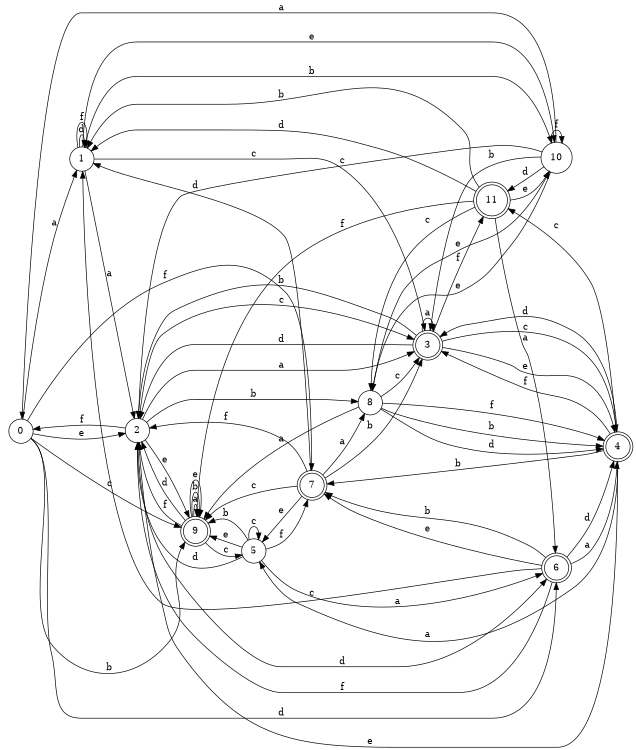 digraph n10_5 {
__start0 [label="" shape="none"];

rankdir=LR;
size="8,5";

s0 [style="filled", color="black", fillcolor="white" shape="circle", label="0"];
s1 [style="filled", color="black", fillcolor="white" shape="circle", label="1"];
s2 [style="filled", color="black", fillcolor="white" shape="circle", label="2"];
s3 [style="rounded,filled", color="black", fillcolor="white" shape="doublecircle", label="3"];
s4 [style="rounded,filled", color="black", fillcolor="white" shape="doublecircle", label="4"];
s5 [style="filled", color="black", fillcolor="white" shape="circle", label="5"];
s6 [style="rounded,filled", color="black", fillcolor="white" shape="doublecircle", label="6"];
s7 [style="rounded,filled", color="black", fillcolor="white" shape="doublecircle", label="7"];
s8 [style="filled", color="black", fillcolor="white" shape="circle", label="8"];
s9 [style="rounded,filled", color="black", fillcolor="white" shape="doublecircle", label="9"];
s10 [style="filled", color="black", fillcolor="white" shape="circle", label="10"];
s11 [style="rounded,filled", color="black", fillcolor="white" shape="doublecircle", label="11"];
s0 -> s1 [label="a"];
s0 -> s9 [label="b"];
s0 -> s9 [label="c"];
s0 -> s6 [label="d"];
s0 -> s2 [label="e"];
s0 -> s7 [label="f"];
s1 -> s2 [label="a"];
s1 -> s10 [label="b"];
s1 -> s3 [label="c"];
s1 -> s1 [label="d"];
s1 -> s10 [label="e"];
s1 -> s1 [label="f"];
s2 -> s3 [label="a"];
s2 -> s8 [label="b"];
s2 -> s3 [label="c"];
s2 -> s6 [label="d"];
s2 -> s9 [label="e"];
s2 -> s0 [label="f"];
s3 -> s3 [label="a"];
s3 -> s2 [label="b"];
s3 -> s4 [label="c"];
s3 -> s2 [label="d"];
s3 -> s4 [label="e"];
s3 -> s11 [label="f"];
s4 -> s5 [label="a"];
s4 -> s7 [label="b"];
s4 -> s11 [label="c"];
s4 -> s3 [label="d"];
s4 -> s2 [label="e"];
s4 -> s3 [label="f"];
s5 -> s6 [label="a"];
s5 -> s9 [label="b"];
s5 -> s5 [label="c"];
s5 -> s2 [label="d"];
s5 -> s9 [label="e"];
s5 -> s7 [label="f"];
s6 -> s4 [label="a"];
s6 -> s7 [label="b"];
s6 -> s1 [label="c"];
s6 -> s4 [label="d"];
s6 -> s7 [label="e"];
s6 -> s2 [label="f"];
s7 -> s8 [label="a"];
s7 -> s3 [label="b"];
s7 -> s9 [label="c"];
s7 -> s1 [label="d"];
s7 -> s5 [label="e"];
s7 -> s2 [label="f"];
s8 -> s9 [label="a"];
s8 -> s4 [label="b"];
s8 -> s3 [label="c"];
s8 -> s4 [label="d"];
s8 -> s10 [label="e"];
s8 -> s4 [label="f"];
s9 -> s9 [label="a"];
s9 -> s9 [label="b"];
s9 -> s5 [label="c"];
s9 -> s2 [label="d"];
s9 -> s9 [label="e"];
s9 -> s2 [label="f"];
s10 -> s0 [label="a"];
s10 -> s3 [label="b"];
s10 -> s2 [label="c"];
s10 -> s11 [label="d"];
s10 -> s8 [label="e"];
s10 -> s10 [label="f"];
s11 -> s6 [label="a"];
s11 -> s1 [label="b"];
s11 -> s8 [label="c"];
s11 -> s1 [label="d"];
s11 -> s10 [label="e"];
s11 -> s9 [label="f"];

}